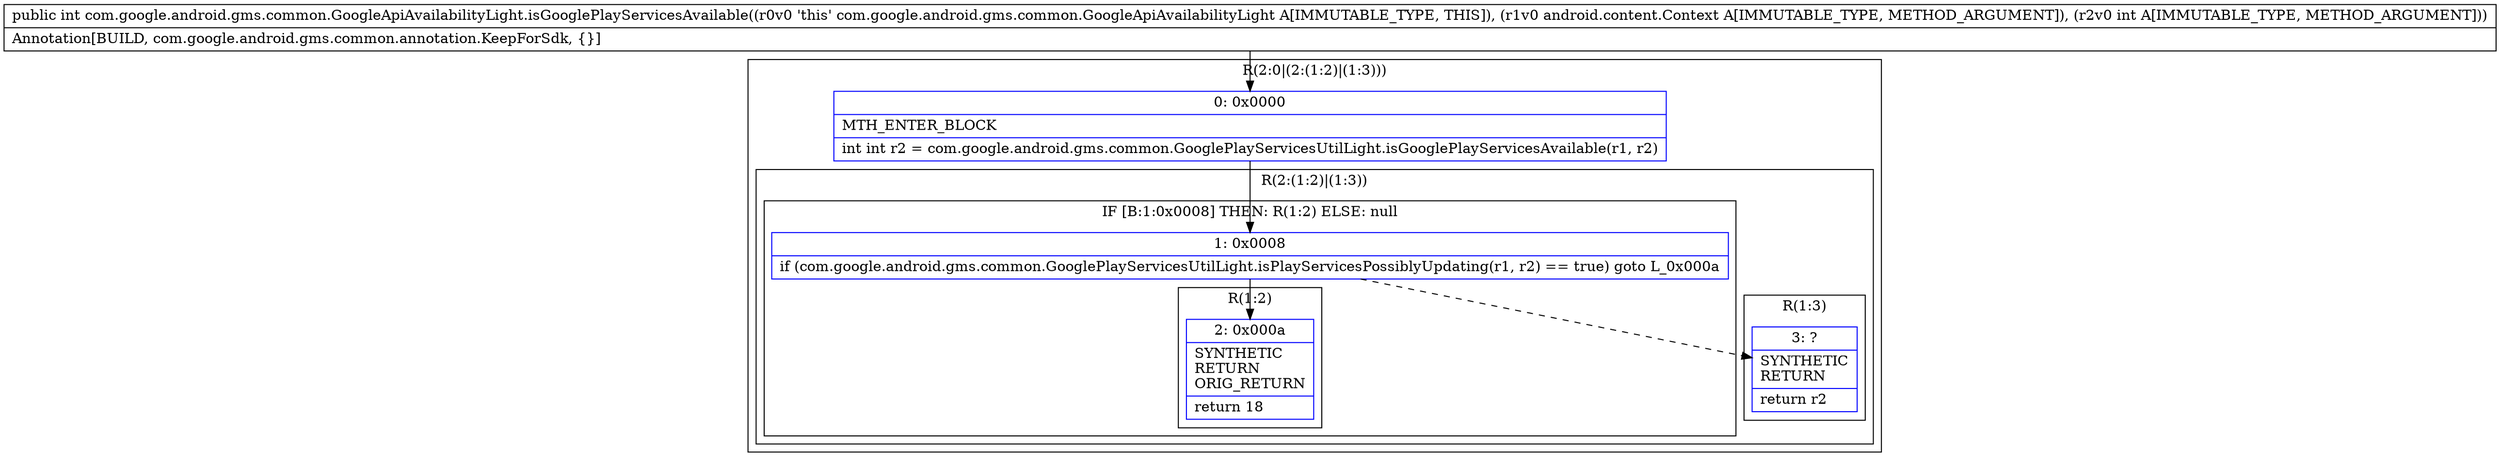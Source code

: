 digraph "CFG forcom.google.android.gms.common.GoogleApiAvailabilityLight.isGooglePlayServicesAvailable(Landroid\/content\/Context;I)I" {
subgraph cluster_Region_1930285681 {
label = "R(2:0|(2:(1:2)|(1:3)))";
node [shape=record,color=blue];
Node_0 [shape=record,label="{0\:\ 0x0000|MTH_ENTER_BLOCK\l|int int r2 = com.google.android.gms.common.GooglePlayServicesUtilLight.isGooglePlayServicesAvailable(r1, r2)\l}"];
subgraph cluster_Region_1128688874 {
label = "R(2:(1:2)|(1:3))";
node [shape=record,color=blue];
subgraph cluster_IfRegion_1719498020 {
label = "IF [B:1:0x0008] THEN: R(1:2) ELSE: null";
node [shape=record,color=blue];
Node_1 [shape=record,label="{1\:\ 0x0008|if (com.google.android.gms.common.GooglePlayServicesUtilLight.isPlayServicesPossiblyUpdating(r1, r2) == true) goto L_0x000a\l}"];
subgraph cluster_Region_1118260736 {
label = "R(1:2)";
node [shape=record,color=blue];
Node_2 [shape=record,label="{2\:\ 0x000a|SYNTHETIC\lRETURN\lORIG_RETURN\l|return 18\l}"];
}
}
subgraph cluster_Region_1662593732 {
label = "R(1:3)";
node [shape=record,color=blue];
Node_3 [shape=record,label="{3\:\ ?|SYNTHETIC\lRETURN\l|return r2\l}"];
}
}
}
MethodNode[shape=record,label="{public int com.google.android.gms.common.GoogleApiAvailabilityLight.isGooglePlayServicesAvailable((r0v0 'this' com.google.android.gms.common.GoogleApiAvailabilityLight A[IMMUTABLE_TYPE, THIS]), (r1v0 android.content.Context A[IMMUTABLE_TYPE, METHOD_ARGUMENT]), (r2v0 int A[IMMUTABLE_TYPE, METHOD_ARGUMENT]))  | Annotation[BUILD, com.google.android.gms.common.annotation.KeepForSdk, \{\}]\l}"];
MethodNode -> Node_0;
Node_0 -> Node_1;
Node_1 -> Node_2;
Node_1 -> Node_3[style=dashed];
}

